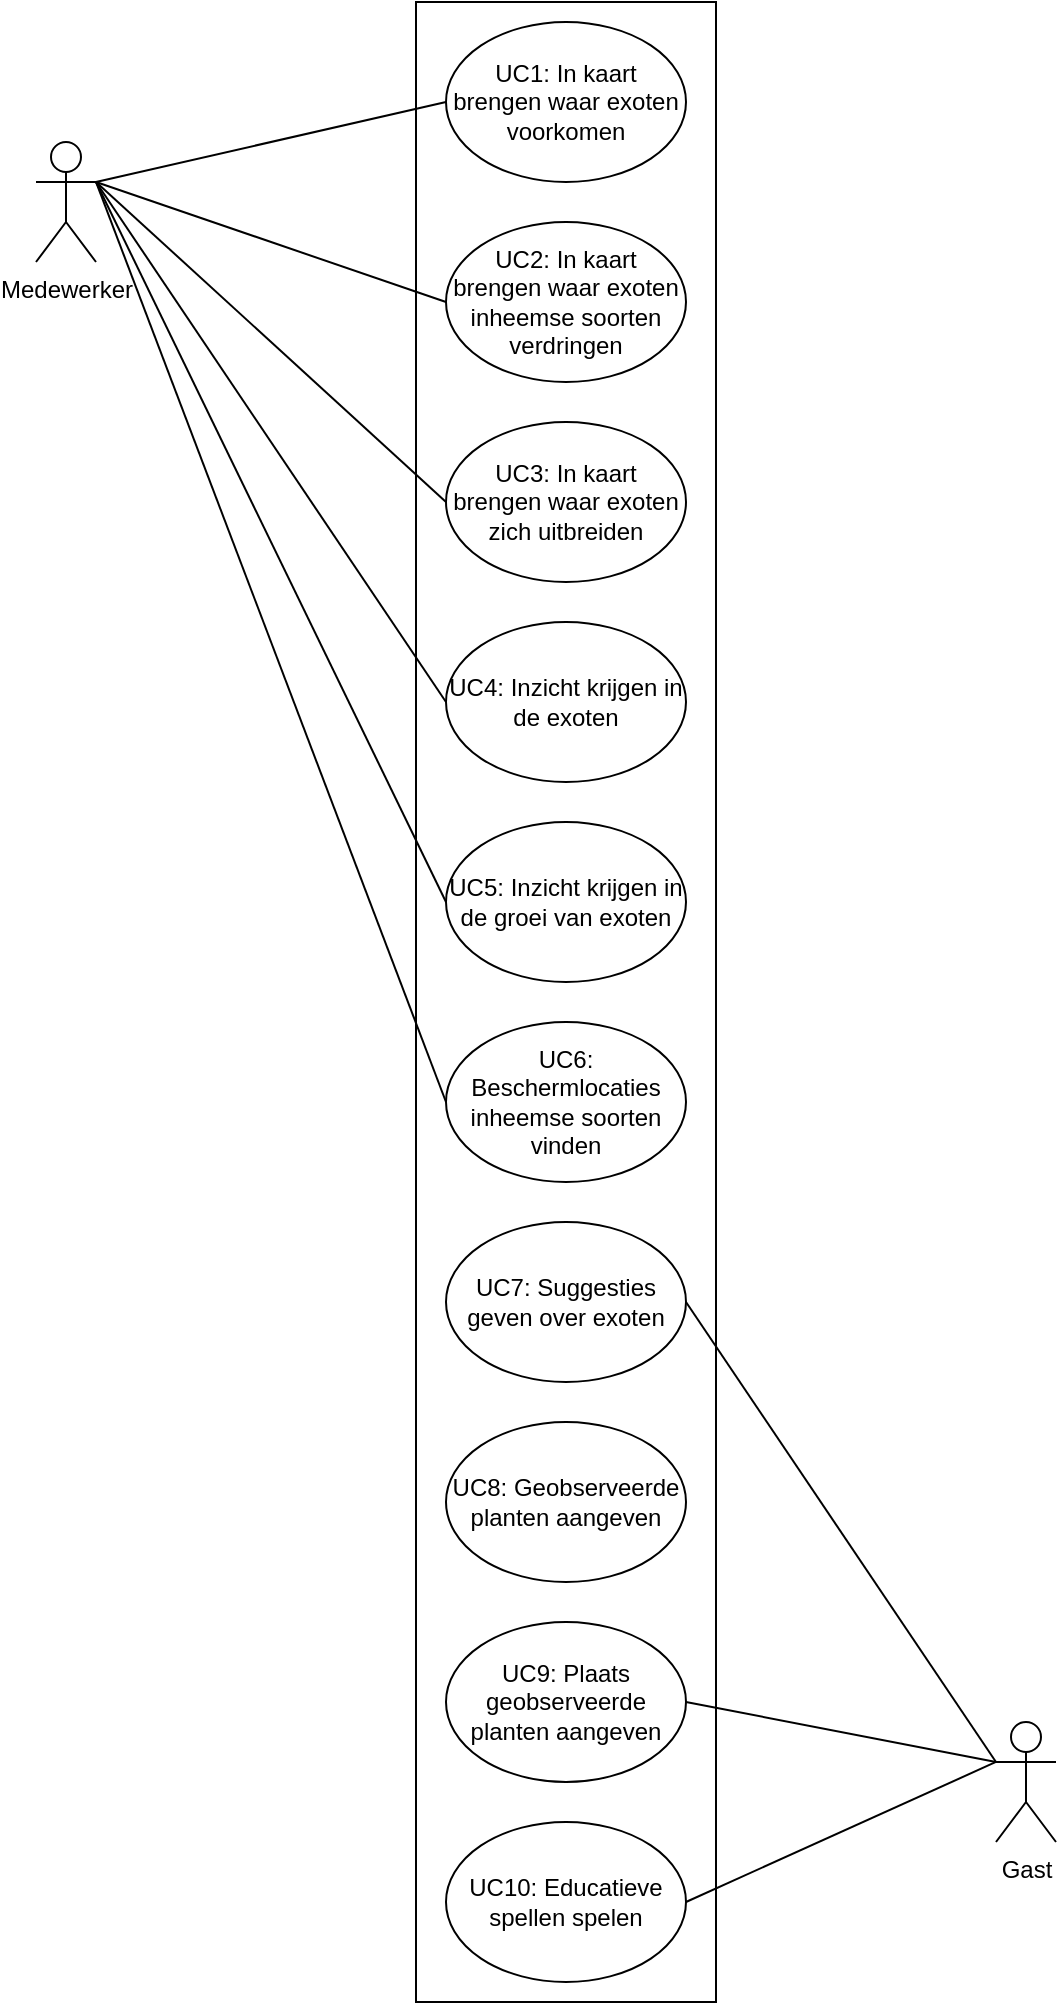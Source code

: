 <mxfile version="24.7.17">
  <diagram name="Page-1" id="7bbgGXHDAMbKyw0ES_J_">
    <mxGraphModel dx="868" dy="1182" grid="1" gridSize="10" guides="1" tooltips="1" connect="1" arrows="1" fold="1" page="1" pageScale="1" pageWidth="850" pageHeight="1100" math="0" shadow="0">
      <root>
        <mxCell id="0" />
        <mxCell id="1" parent="0" />
        <mxCell id="81-xmkOyevsGdP5W5WWA-12" value="" style="rounded=0;whiteSpace=wrap;html=1;" vertex="1" parent="1">
          <mxGeometry x="350" y="50" width="150" height="1000" as="geometry" />
        </mxCell>
        <mxCell id="81-xmkOyevsGdP5W5WWA-2" value="UC1: In kaart brengen waar exoten voorkomen" style="ellipse;whiteSpace=wrap;html=1;" vertex="1" parent="1">
          <mxGeometry x="365" y="60" width="120" height="80" as="geometry" />
        </mxCell>
        <mxCell id="81-xmkOyevsGdP5W5WWA-3" value="UC2: In kaart brengen waar exoten inheemse soorten verdringen" style="ellipse;whiteSpace=wrap;html=1;" vertex="1" parent="1">
          <mxGeometry x="365" y="160" width="120" height="80" as="geometry" />
        </mxCell>
        <mxCell id="81-xmkOyevsGdP5W5WWA-4" value="UC3: In kaart brengen waar exoten zich uitbreiden" style="ellipse;whiteSpace=wrap;html=1;" vertex="1" parent="1">
          <mxGeometry x="365" y="260" width="120" height="80" as="geometry" />
        </mxCell>
        <mxCell id="81-xmkOyevsGdP5W5WWA-5" value="UC4: Inzicht krijgen in de exoten" style="ellipse;whiteSpace=wrap;html=1;" vertex="1" parent="1">
          <mxGeometry x="365" y="360" width="120" height="80" as="geometry" />
        </mxCell>
        <mxCell id="81-xmkOyevsGdP5W5WWA-6" value="UC5: Inzicht krijgen in de groei van exoten" style="ellipse;whiteSpace=wrap;html=1;" vertex="1" parent="1">
          <mxGeometry x="365" y="460" width="120" height="80" as="geometry" />
        </mxCell>
        <mxCell id="81-xmkOyevsGdP5W5WWA-7" value="UC6: Beschermlocaties inheemse soorten vinden" style="ellipse;whiteSpace=wrap;html=1;" vertex="1" parent="1">
          <mxGeometry x="365" y="560" width="120" height="80" as="geometry" />
        </mxCell>
        <mxCell id="81-xmkOyevsGdP5W5WWA-8" value="UC7: Suggesties geven over exoten" style="ellipse;whiteSpace=wrap;html=1;" vertex="1" parent="1">
          <mxGeometry x="365" y="660" width="120" height="80" as="geometry" />
        </mxCell>
        <mxCell id="81-xmkOyevsGdP5W5WWA-9" value="UC8: Geobserveerde planten aangeven" style="ellipse;whiteSpace=wrap;html=1;" vertex="1" parent="1">
          <mxGeometry x="365" y="760" width="120" height="80" as="geometry" />
        </mxCell>
        <mxCell id="81-xmkOyevsGdP5W5WWA-10" value="UC9: Plaats geobserveerde planten aangeven" style="ellipse;whiteSpace=wrap;html=1;" vertex="1" parent="1">
          <mxGeometry x="365" y="860" width="120" height="80" as="geometry" />
        </mxCell>
        <mxCell id="81-xmkOyevsGdP5W5WWA-11" value="UC10: Educatieve spellen spelen" style="ellipse;whiteSpace=wrap;html=1;" vertex="1" parent="1">
          <mxGeometry x="365" y="960" width="120" height="80" as="geometry" />
        </mxCell>
        <mxCell id="81-xmkOyevsGdP5W5WWA-13" value="Medewerker" style="shape=umlActor;verticalLabelPosition=bottom;verticalAlign=top;html=1;outlineConnect=0;" vertex="1" parent="1">
          <mxGeometry x="160" y="120" width="30" height="60" as="geometry" />
        </mxCell>
        <mxCell id="81-xmkOyevsGdP5W5WWA-14" value="" style="endArrow=none;html=1;rounded=0;exitX=0;exitY=0.5;exitDx=0;exitDy=0;entryX=1;entryY=0.333;entryDx=0;entryDy=0;entryPerimeter=0;" edge="1" parent="1" source="81-xmkOyevsGdP5W5WWA-2" target="81-xmkOyevsGdP5W5WWA-13">
          <mxGeometry width="50" height="50" relative="1" as="geometry">
            <mxPoint x="410" y="460" as="sourcePoint" />
            <mxPoint x="460" y="410" as="targetPoint" />
          </mxGeometry>
        </mxCell>
        <mxCell id="81-xmkOyevsGdP5W5WWA-15" value="" style="endArrow=none;html=1;rounded=0;entryX=0;entryY=0.5;entryDx=0;entryDy=0;" edge="1" parent="1" target="81-xmkOyevsGdP5W5WWA-3">
          <mxGeometry width="50" height="50" relative="1" as="geometry">
            <mxPoint x="190" y="140" as="sourcePoint" />
            <mxPoint x="460" y="410" as="targetPoint" />
          </mxGeometry>
        </mxCell>
        <mxCell id="81-xmkOyevsGdP5W5WWA-16" value="" style="endArrow=none;html=1;rounded=0;exitX=1;exitY=0.333;exitDx=0;exitDy=0;exitPerimeter=0;entryX=0;entryY=0.5;entryDx=0;entryDy=0;" edge="1" parent="1" source="81-xmkOyevsGdP5W5WWA-13" target="81-xmkOyevsGdP5W5WWA-4">
          <mxGeometry width="50" height="50" relative="1" as="geometry">
            <mxPoint x="410" y="460" as="sourcePoint" />
            <mxPoint x="460" y="410" as="targetPoint" />
          </mxGeometry>
        </mxCell>
        <mxCell id="81-xmkOyevsGdP5W5WWA-17" value="" style="endArrow=none;html=1;rounded=0;exitX=1;exitY=0.333;exitDx=0;exitDy=0;exitPerimeter=0;entryX=0;entryY=0.5;entryDx=0;entryDy=0;" edge="1" parent="1" source="81-xmkOyevsGdP5W5WWA-13" target="81-xmkOyevsGdP5W5WWA-5">
          <mxGeometry width="50" height="50" relative="1" as="geometry">
            <mxPoint x="410" y="460" as="sourcePoint" />
            <mxPoint x="460" y="410" as="targetPoint" />
          </mxGeometry>
        </mxCell>
        <mxCell id="81-xmkOyevsGdP5W5WWA-18" value="" style="endArrow=none;html=1;rounded=0;exitX=0;exitY=0.5;exitDx=0;exitDy=0;entryX=1;entryY=0.333;entryDx=0;entryDy=0;entryPerimeter=0;" edge="1" parent="1" source="81-xmkOyevsGdP5W5WWA-6" target="81-xmkOyevsGdP5W5WWA-13">
          <mxGeometry width="50" height="50" relative="1" as="geometry">
            <mxPoint x="410" y="460" as="sourcePoint" />
            <mxPoint x="460" y="410" as="targetPoint" />
          </mxGeometry>
        </mxCell>
        <mxCell id="81-xmkOyevsGdP5W5WWA-20" value="" style="endArrow=none;html=1;rounded=0;exitX=0;exitY=0.5;exitDx=0;exitDy=0;entryX=1;entryY=0.333;entryDx=0;entryDy=0;entryPerimeter=0;" edge="1" parent="1" source="81-xmkOyevsGdP5W5WWA-7" target="81-xmkOyevsGdP5W5WWA-13">
          <mxGeometry width="50" height="50" relative="1" as="geometry">
            <mxPoint x="410" y="460" as="sourcePoint" />
            <mxPoint x="460" y="410" as="targetPoint" />
          </mxGeometry>
        </mxCell>
        <mxCell id="81-xmkOyevsGdP5W5WWA-21" value="Gast" style="shape=umlActor;verticalLabelPosition=bottom;verticalAlign=top;html=1;outlineConnect=0;" vertex="1" parent="1">
          <mxGeometry x="640" y="910" width="30" height="60" as="geometry" />
        </mxCell>
        <mxCell id="81-xmkOyevsGdP5W5WWA-22" value="" style="endArrow=none;html=1;rounded=0;exitX=1;exitY=0.5;exitDx=0;exitDy=0;entryX=0;entryY=0.333;entryDx=0;entryDy=0;entryPerimeter=0;" edge="1" parent="1" source="81-xmkOyevsGdP5W5WWA-11" target="81-xmkOyevsGdP5W5WWA-21">
          <mxGeometry width="50" height="50" relative="1" as="geometry">
            <mxPoint x="490" y="630" as="sourcePoint" />
            <mxPoint x="540" y="580" as="targetPoint" />
          </mxGeometry>
        </mxCell>
        <mxCell id="81-xmkOyevsGdP5W5WWA-23" value="" style="endArrow=none;html=1;rounded=0;exitX=1;exitY=0.5;exitDx=0;exitDy=0;entryX=0;entryY=0.333;entryDx=0;entryDy=0;entryPerimeter=0;" edge="1" parent="1" source="81-xmkOyevsGdP5W5WWA-10" target="81-xmkOyevsGdP5W5WWA-21">
          <mxGeometry width="50" height="50" relative="1" as="geometry">
            <mxPoint x="490" y="630" as="sourcePoint" />
            <mxPoint x="540" y="580" as="targetPoint" />
          </mxGeometry>
        </mxCell>
        <mxCell id="81-xmkOyevsGdP5W5WWA-24" value="" style="endArrow=none;html=1;rounded=0;exitX=1;exitY=0.5;exitDx=0;exitDy=0;entryX=0;entryY=0.333;entryDx=0;entryDy=0;entryPerimeter=0;" edge="1" parent="1" source="81-xmkOyevsGdP5W5WWA-8" target="81-xmkOyevsGdP5W5WWA-21">
          <mxGeometry width="50" height="50" relative="1" as="geometry">
            <mxPoint x="490" y="630" as="sourcePoint" />
            <mxPoint x="540" y="580" as="targetPoint" />
          </mxGeometry>
        </mxCell>
      </root>
    </mxGraphModel>
  </diagram>
</mxfile>
